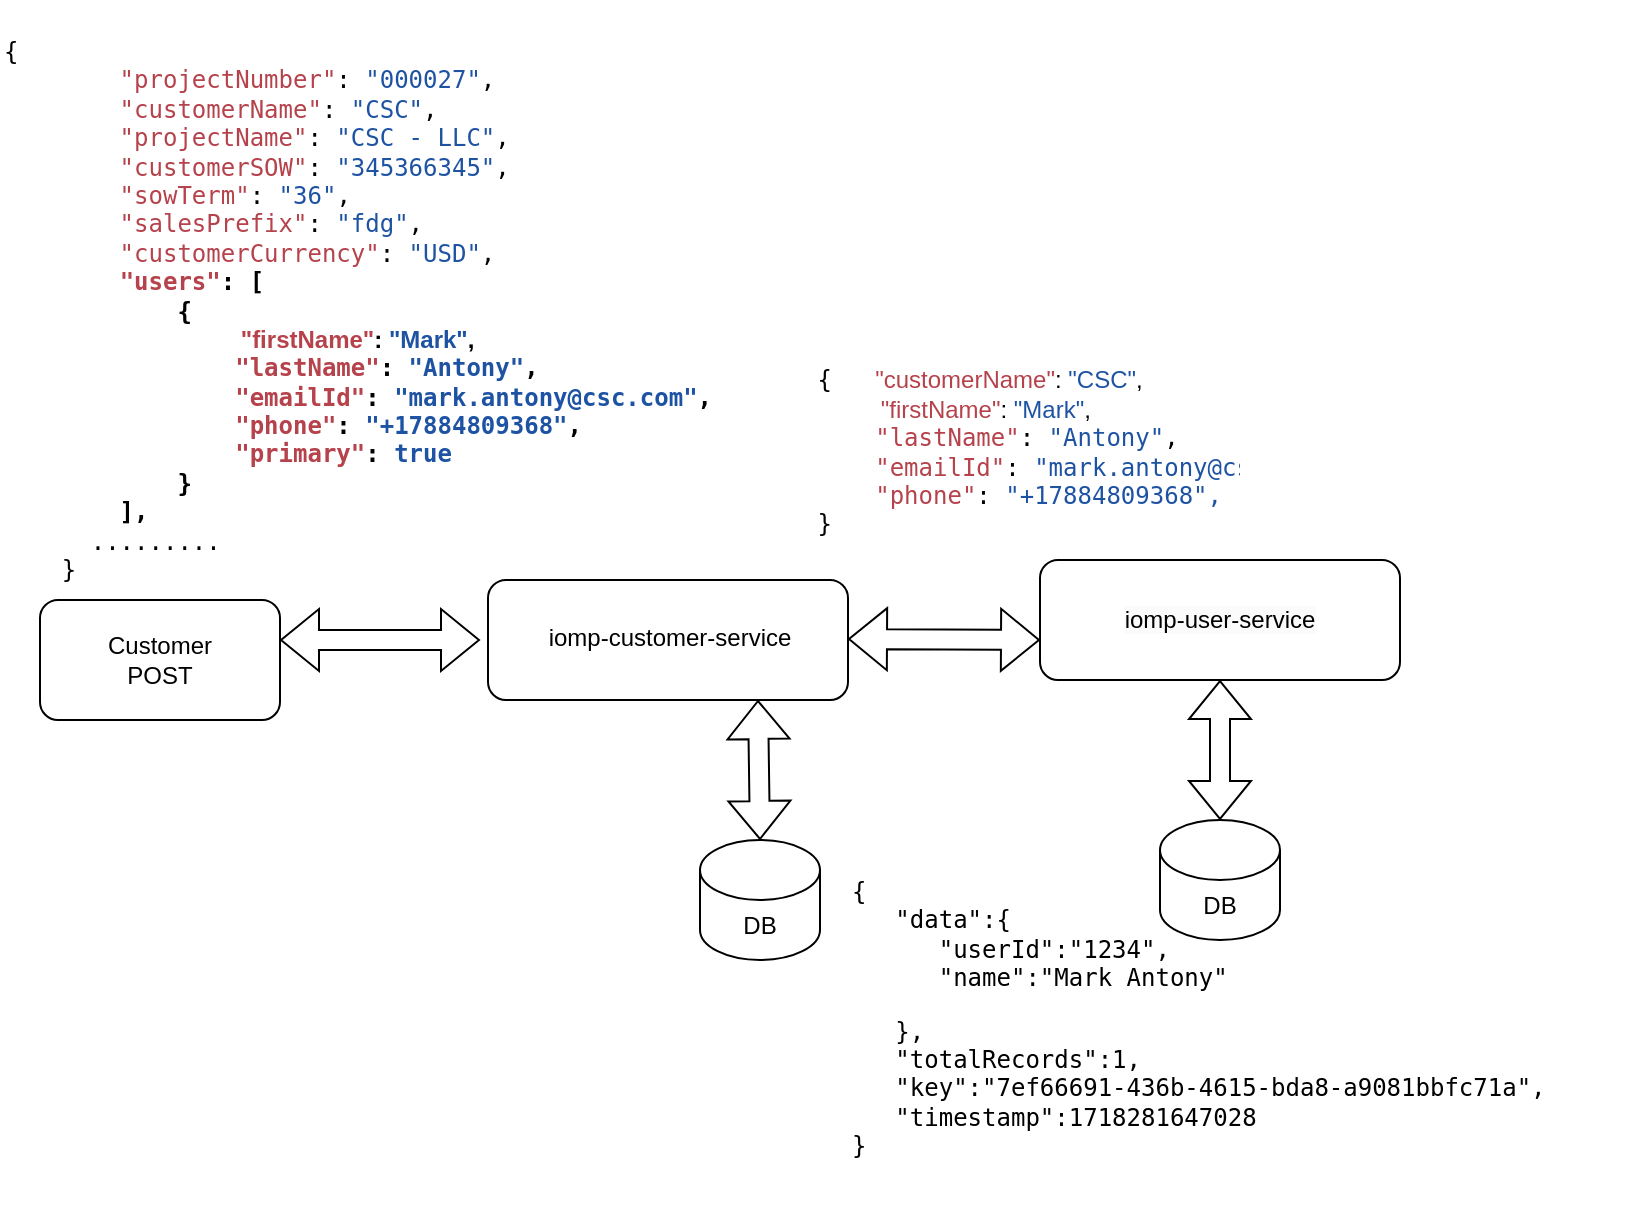 <mxfile version="24.6.4" type="github">
  <diagram name="Page-1" id="BYTXbC25DRY8ZI2Z7DPX">
    <mxGraphModel dx="1026" dy="573" grid="1" gridSize="10" guides="1" tooltips="1" connect="1" arrows="1" fold="1" page="1" pageScale="1" pageWidth="827" pageHeight="1169" math="0" shadow="0">
      <root>
        <mxCell id="0" />
        <mxCell id="1" parent="0" />
        <mxCell id="M__pvSeYkyBA2umGWvLx-5" value="&lt;div&gt;Customer&lt;/div&gt;&lt;div&gt;POST&lt;/div&gt;" style="rounded=1;whiteSpace=wrap;html=1;" parent="1" vertex="1">
          <mxGeometry x="100" y="300" width="120" height="60" as="geometry" />
        </mxCell>
        <mxCell id="M__pvSeYkyBA2umGWvLx-6" value="" style="rounded=1;whiteSpace=wrap;html=1;" parent="1" vertex="1">
          <mxGeometry x="324" y="290" width="180" height="60" as="geometry" />
        </mxCell>
        <mxCell id="M__pvSeYkyBA2umGWvLx-7" value="iomp-customer-service" style="text;html=1;align=center;verticalAlign=middle;whiteSpace=wrap;rounded=0;" parent="1" vertex="1">
          <mxGeometry x="350" y="307.5" width="130" height="22.5" as="geometry" />
        </mxCell>
        <mxCell id="M__pvSeYkyBA2umGWvLx-13" value="" style="shape=flexArrow;endArrow=classic;startArrow=classic;html=1;rounded=0;" parent="1" edge="1">
          <mxGeometry width="100" height="100" relative="1" as="geometry">
            <mxPoint x="220" y="320" as="sourcePoint" />
            <mxPoint x="320" y="320" as="targetPoint" />
          </mxGeometry>
        </mxCell>
        <mxCell id="M__pvSeYkyBA2umGWvLx-14" value="" style="shape=flexArrow;endArrow=classic;startArrow=classic;html=1;rounded=0;" parent="1" edge="1">
          <mxGeometry width="100" height="100" relative="1" as="geometry">
            <mxPoint x="504" y="319.5" as="sourcePoint" />
            <mxPoint x="600" y="320" as="targetPoint" />
          </mxGeometry>
        </mxCell>
        <mxCell id="M__pvSeYkyBA2umGWvLx-25" value="DB" style="shape=cylinder3;whiteSpace=wrap;html=1;boundedLbl=1;backgroundOutline=1;size=15;" parent="1" vertex="1">
          <mxGeometry x="430" y="420" width="60" height="60" as="geometry" />
        </mxCell>
        <mxCell id="eWnXWsVsrv5pQYVKBkyM-1" value="&lt;pre style=&quot;margin-top: 0px;&quot;&gt;&lt;pre&gt;&lt;pre&gt;&lt;pre&gt;&lt;span dir=&quot;ltr&quot; class=&quot;ui-provider a b c d e f g h i j k l m n o p q r s t u v w x y z ab ac ae af ag ah ai aj ak&quot;&gt;&lt;pre&gt;{&lt;br&gt;&amp;nbsp;&amp;nbsp;&amp;nbsp;&amp;nbsp;&amp;nbsp;&amp;nbsp;&amp;nbsp; &lt;span style=&quot;color: rgb(182, 66, 76);&quot;&gt;&quot;projectNumber&quot;&lt;/span&gt;: &lt;span style=&quot;color: rgb(30, 83, 163);&quot;&gt;&quot;000027&quot;&lt;/span&gt;,&lt;br&gt;&amp;nbsp;&amp;nbsp;&amp;nbsp;&amp;nbsp;&amp;nbsp;&amp;nbsp;&amp;nbsp; &lt;span style=&quot;color: rgb(182, 66, 76);&quot;&gt;&quot;customerName&quot;&lt;/span&gt;: &lt;span style=&quot;color: rgb(30, 83, 163);&quot;&gt;&quot;CSC&quot;&lt;/span&gt;,&lt;br&gt;&amp;nbsp;&amp;nbsp;&amp;nbsp;&amp;nbsp;&amp;nbsp;&amp;nbsp;&amp;nbsp; &lt;span style=&quot;color: rgb(182, 66, 76);&quot;&gt;&quot;projectName&quot;&lt;/span&gt;: &lt;span style=&quot;color: rgb(30, 83, 163);&quot;&gt;&quot;CSC - LLC&quot;&lt;/span&gt;,&lt;br&gt;&amp;nbsp;&amp;nbsp;&amp;nbsp;&amp;nbsp;&amp;nbsp;&amp;nbsp;&amp;nbsp; &lt;span style=&quot;color: rgb(182, 66, 76);&quot;&gt;&quot;customerSOW&quot;&lt;/span&gt;: &lt;span style=&quot;color: rgb(30, 83, 163);&quot;&gt;&quot;345366345&quot;&lt;/span&gt;,&lt;br&gt;&amp;nbsp;&amp;nbsp;&amp;nbsp;&amp;nbsp;&amp;nbsp;&amp;nbsp;&amp;nbsp; &lt;span style=&quot;color: rgb(182, 66, 76);&quot;&gt;&quot;sowTerm&quot;&lt;/span&gt;: &lt;span style=&quot;color: rgb(30, 83, 163);&quot;&gt;&quot;36&quot;&lt;/span&gt;,&lt;br&gt;&amp;nbsp;&amp;nbsp;&amp;nbsp;&amp;nbsp;&amp;nbsp;&amp;nbsp;&amp;nbsp; &lt;span style=&quot;color: rgb(182, 66, 76);&quot;&gt;&quot;salesPrefix&quot;&lt;/span&gt;: &lt;span style=&quot;color: rgb(30, 83, 163);&quot;&gt;&quot;fdg&quot;&lt;/span&gt;,&lt;br&gt;&amp;nbsp;&amp;nbsp;&amp;nbsp;&amp;nbsp;&amp;nbsp;&amp;nbsp;&amp;nbsp; &lt;span style=&quot;color: rgb(182, 66, 76);&quot;&gt;&quot;customerCurrency&quot;&lt;/span&gt;: &lt;span style=&quot;color: rgb(30, 83, 163);&quot;&gt;&quot;USD&quot;&lt;/span&gt;,&lt;br&gt;&amp;nbsp;&amp;nbsp;&amp;nbsp;&amp;nbsp;&amp;nbsp;&amp;nbsp;&amp;nbsp;&lt;b&gt; &lt;span style=&quot;color: rgb(182, 66, 76);&quot;&gt;&quot;users&quot;&lt;/span&gt;: [&lt;br&gt;&lt;/b&gt;&lt;b&gt;&amp;nbsp;&amp;nbsp;&amp;nbsp;&amp;nbsp;&amp;nbsp;&amp;nbsp;&amp;nbsp;&amp;nbsp;&amp;nbsp;&amp;nbsp;&amp;nbsp; {&lt;br&gt;&lt;/b&gt;&lt;b style=&quot;background-color: initial;&quot;&gt;&amp;nbsp;        &lt;/b&gt;&lt;b style=&quot;background-color: initial; font-family: Helvetica; white-space: normal;&quot;&gt; &amp;nbsp; &amp;nbsp; &amp;nbsp; &amp;nbsp; &amp;nbsp; &amp;nbsp; &amp;nbsp; &amp;nbsp;&lt;span style=&quot;color: rgb(182, 66, 76);&quot;&gt;&quot;firstName&quot;&lt;/span&gt;: &lt;span style=&quot;color: rgb(30, 83, 163);&quot;&gt;&quot;Mark&quot;&lt;/span&gt;,&lt;br&gt;&lt;/b&gt;&lt;b&gt;&amp;nbsp;&amp;nbsp;&amp;nbsp;&amp;nbsp;&amp;nbsp;&amp;nbsp;&amp;nbsp;&amp;nbsp;&amp;nbsp;&amp;nbsp;&amp;nbsp;&amp;nbsp;&amp;nbsp;&amp;nbsp;&amp;nbsp; &lt;span style=&quot;color: rgb(182, 66, 76);&quot;&gt;&quot;lastName&quot;&lt;/span&gt;: &lt;span style=&quot;color: rgb(30, 83, 163);&quot;&gt;&quot;Antony&quot;&lt;/span&gt;,&lt;br&gt;&lt;/b&gt;&lt;b&gt;&amp;nbsp;&amp;nbsp;&amp;nbsp;&amp;nbsp;&amp;nbsp;&amp;nbsp;&amp;nbsp;&amp;nbsp;&amp;nbsp;&amp;nbsp;&amp;nbsp;&amp;nbsp;&amp;nbsp;&amp;nbsp;&amp;nbsp; &lt;span style=&quot;color: rgb(182, 66, 76);&quot;&gt;&quot;emailId&quot;&lt;/span&gt;: &lt;span style=&quot;color: rgb(30, 83, 163);&quot;&gt;&quot;mark.antony@csc.com&quot;&lt;/span&gt;,&lt;br&gt;&lt;/b&gt;&lt;b&gt;&amp;nbsp;&amp;nbsp;&amp;nbsp;&amp;nbsp;&amp;nbsp;&amp;nbsp;&amp;nbsp;&amp;nbsp;&amp;nbsp;&amp;nbsp;&amp;nbsp;&amp;nbsp;&amp;nbsp;&amp;nbsp;&amp;nbsp; &lt;span style=&quot;color: rgb(182, 66, 76);&quot;&gt;&quot;phone&quot;&lt;/span&gt;: &lt;span style=&quot;color: rgb(30, 83, 163);&quot;&gt;&quot;+17884809368&quot;&lt;/span&gt;,&lt;br&gt;&lt;/b&gt;&lt;b&gt;&amp;nbsp;&amp;nbsp;&amp;nbsp;&amp;nbsp;&amp;nbsp;&amp;nbsp;&amp;nbsp;&amp;nbsp;&amp;nbsp;&amp;nbsp;&amp;nbsp;&amp;nbsp;&amp;nbsp;&amp;nbsp;&amp;nbsp; &lt;span style=&quot;color: rgb(182, 66, 76);&quot;&gt;&quot;primary&quot;&lt;/span&gt;: &lt;span style=&quot;color: rgb(30, 83, 163);&quot;&gt;true&lt;br&gt;&lt;/span&gt;&lt;/b&gt;&lt;b&gt;&amp;nbsp;&amp;nbsp;&amp;nbsp;&amp;nbsp;&amp;nbsp;&amp;nbsp;&amp;nbsp;&amp;nbsp;&amp;nbsp;&amp;nbsp;&amp;nbsp; }&lt;br&gt;&lt;/b&gt;&lt;b&gt;&amp;nbsp;&amp;nbsp;&amp;nbsp;&amp;nbsp;&amp;nbsp;&amp;nbsp;&amp;nbsp; ],&lt;br&gt;&lt;/b&gt;&amp;nbsp;&amp;nbsp;&amp;nbsp;&amp;nbsp;&amp;nbsp;&amp;nbsp;.........&lt;br&gt;&amp;nbsp;&amp;nbsp;&amp;nbsp; }&lt;/pre&gt;&lt;/span&gt;&lt;/pre&gt;&lt;/pre&gt;&lt;/pre&gt;&lt;/pre&gt;" style="text;html=1;whiteSpace=wrap;overflow=hidden;rounded=0;align=left;" parent="1" vertex="1">
          <mxGeometry x="80" width="360" height="290" as="geometry" />
        </mxCell>
        <mxCell id="0USdb_t3DaOtPhE5vXOL-1" value="&lt;span style=&quot;color: rgb(0, 0, 0); font-family: Helvetica; font-size: 12px; font-style: normal; font-variant-ligatures: normal; font-variant-caps: normal; font-weight: 400; letter-spacing: normal; orphans: 2; text-align: center; text-indent: 0px; text-transform: none; widows: 2; word-spacing: 0px; -webkit-text-stroke-width: 0px; white-space: normal; background-color: rgb(251, 251, 251); text-decoration-thickness: initial; text-decoration-style: initial; text-decoration-color: initial; display: inline !important; float: none;&quot;&gt;iomp-user-service&lt;/span&gt;" style="rounded=1;whiteSpace=wrap;html=1;" vertex="1" parent="1">
          <mxGeometry x="600" y="280" width="180" height="60" as="geometry" />
        </mxCell>
        <mxCell id="0USdb_t3DaOtPhE5vXOL-2" value="DB" style="shape=cylinder3;whiteSpace=wrap;html=1;boundedLbl=1;backgroundOutline=1;size=15;" vertex="1" parent="1">
          <mxGeometry x="660" y="410" width="60" height="60" as="geometry" />
        </mxCell>
        <mxCell id="0USdb_t3DaOtPhE5vXOL-3" value="" style="shape=flexArrow;endArrow=classic;startArrow=classic;html=1;rounded=0;entryX=0.75;entryY=1;entryDx=0;entryDy=0;exitX=0.5;exitY=0;exitDx=0;exitDy=0;exitPerimeter=0;" edge="1" parent="1" source="M__pvSeYkyBA2umGWvLx-25" target="M__pvSeYkyBA2umGWvLx-6">
          <mxGeometry width="100" height="100" relative="1" as="geometry">
            <mxPoint x="450" y="390" as="sourcePoint" />
            <mxPoint x="550" y="290" as="targetPoint" />
          </mxGeometry>
        </mxCell>
        <mxCell id="0USdb_t3DaOtPhE5vXOL-5" value="" style="shape=flexArrow;endArrow=classic;startArrow=classic;html=1;rounded=0;exitX=0.5;exitY=0;exitDx=0;exitDy=0;exitPerimeter=0;entryX=0.5;entryY=1;entryDx=0;entryDy=0;" edge="1" parent="1" source="0USdb_t3DaOtPhE5vXOL-2" target="0USdb_t3DaOtPhE5vXOL-1">
          <mxGeometry width="100" height="100" relative="1" as="geometry">
            <mxPoint x="470" y="430" as="sourcePoint" />
            <mxPoint x="550" y="370" as="targetPoint" />
          </mxGeometry>
        </mxCell>
        <mxCell id="0USdb_t3DaOtPhE5vXOL-6" value="&lt;pre style=&quot;margin-top: 0px;&quot;&gt;&lt;pre&gt;&lt;pre&gt;&lt;pre&gt;&lt;span dir=&quot;ltr&quot; class=&quot;ui-provider a b c d e f g h i j k l m n o p q r s t u v w x y z ab ac ae af ag ah ai aj ak&quot;&gt;&lt;pre&gt;&lt;br&gt;&amp;nbsp;&amp;nbsp;&amp;nbsp;&amp;nbsp;&amp;nbsp;&amp;nbsp;&amp;nbsp;&amp;nbsp;&amp;nbsp;&amp;nbsp;&amp;nbsp; {&amp;nbsp;  &lt;span style=&quot;background-color: initial; font-family: Helvetica; white-space: normal; color: rgb(182, 66, 76);&quot;&gt;&quot;customerName&quot;&lt;/span&gt;&lt;span style=&quot;background-color: initial; font-family: Helvetica; white-space: normal;&quot;&gt;:&lt;/span&gt;&lt;span style=&quot;background-color: initial; font-family: Helvetica; white-space: normal;&quot;&gt;&amp;nbsp;&lt;/span&gt;&lt;span style=&quot;background-color: initial; font-family: Helvetica; white-space: normal; color: rgb(30, 83, 163);&quot;&gt;&quot;CSC&quot;&lt;/span&gt;&lt;span style=&quot;background-color: initial; font-family: Helvetica; white-space: normal;&quot;&gt;,&lt;/span&gt;&lt;br&gt;&lt;span style=&quot;background-color: initial;&quot;&gt;&amp;nbsp;        &lt;/span&gt;&lt;span style=&quot;background-color: initial; font-family: Helvetica; white-space: normal;&quot;&gt; &amp;nbsp; &amp;nbsp; &amp;nbsp; &amp;nbsp; &amp;nbsp; &amp;nbsp; &amp;nbsp; &amp;nbsp;&lt;span style=&quot;color: rgb(182, 66, 76);&quot;&gt;&quot;firstName&quot;&lt;/span&gt;: &lt;span style=&quot;color: rgb(30, 83, 163);&quot;&gt;&quot;Mark&quot;&lt;/span&gt;,&lt;br&gt;&lt;/span&gt;&amp;nbsp;&amp;nbsp;&amp;nbsp;&amp;nbsp;&amp;nbsp;&amp;nbsp;&amp;nbsp;&amp;nbsp;&amp;nbsp;&amp;nbsp;&amp;nbsp;&amp;nbsp;&amp;nbsp;&amp;nbsp;&amp;nbsp; &lt;span style=&quot;color: rgb(182, 66, 76);&quot;&gt;&quot;lastName&quot;&lt;/span&gt;: &lt;span style=&quot;color: rgb(30, 83, 163);&quot;&gt;&quot;Antony&quot;&lt;/span&gt;,&lt;br&gt;&amp;nbsp;&amp;nbsp;&amp;nbsp;&amp;nbsp;&amp;nbsp;&amp;nbsp;&amp;nbsp;&amp;nbsp;&amp;nbsp;&amp;nbsp;&amp;nbsp;&amp;nbsp;&amp;nbsp;&amp;nbsp;&amp;nbsp; &lt;span style=&quot;color: rgb(182, 66, 76);&quot;&gt;&quot;emailId&quot;&lt;/span&gt;: &lt;span style=&quot;color: rgb(30, 83, 163);&quot;&gt;&quot;mark.antony@csc.com&quot;&lt;/span&gt;,&lt;br&gt;&amp;nbsp;&amp;nbsp;&amp;nbsp;&amp;nbsp;&amp;nbsp;&amp;nbsp;&amp;nbsp;&amp;nbsp;&amp;nbsp;&amp;nbsp;&amp;nbsp;&amp;nbsp;&amp;nbsp;&amp;nbsp;&amp;nbsp; &lt;span style=&quot;color: rgb(182, 66, 76);&quot;&gt;&quot;phone&quot;&lt;/span&gt;: &lt;span style=&quot;color: rgb(30, 83, 163);&quot;&gt;&quot;+17884809368&quot;,&lt;/span&gt;&lt;span style=&quot;color: rgb(30, 83, 163);&quot;&gt;&lt;br&gt;&lt;/span&gt;&amp;nbsp;&amp;nbsp;&amp;nbsp;&amp;nbsp;&amp;nbsp;&amp;nbsp;&amp;nbsp;&amp;nbsp;&amp;nbsp;&amp;nbsp;&amp;nbsp; }&lt;/pre&gt;&lt;/span&gt;&lt;/pre&gt;&lt;/pre&gt;&lt;/pre&gt;&lt;/pre&gt;" style="text;html=1;whiteSpace=wrap;overflow=hidden;rounded=0;align=left;" vertex="1" parent="1">
          <mxGeometry x="400" y="150" width="300" height="120" as="geometry" />
        </mxCell>
        <mxCell id="0USdb_t3DaOtPhE5vXOL-7" value="&lt;pre style=&quot;margin-top: 0px;&quot;&gt;&lt;pre&gt;&lt;pre&gt;&lt;pre&gt;&lt;span dir=&quot;ltr&quot; class=&quot;ui-provider a b c d e f g h i j k l m n o p q r s t u v w x y z ab ac ae af ag ah ai aj ak&quot;&gt;&lt;pre&gt;{&lt;br&gt;   &quot;data&quot;:{&lt;br&gt;      &quot;userId&quot;:&quot;1234&quot;,&lt;br&gt;      &quot;name&quot;:&quot;Mark Antony&quot;&lt;/pre&gt;&lt;pre&gt;   },&lt;br&gt;   &quot;totalRecords&quot;:1,&lt;br&gt;   &quot;key&quot;:&quot;7ef66691-436b-4615-bda8-a9081bbfc71a&quot;,&lt;br&gt;   &quot;timestamp&quot;:1718281647028&lt;br&gt;}&lt;br&gt;&lt;/pre&gt;&lt;/span&gt;&lt;/pre&gt;&lt;/pre&gt;&lt;/pre&gt;&lt;/pre&gt;" style="text;html=1;whiteSpace=wrap;overflow=hidden;rounded=0;align=left;" vertex="1" parent="1">
          <mxGeometry x="504" y="420" width="390" height="190" as="geometry" />
        </mxCell>
      </root>
    </mxGraphModel>
  </diagram>
</mxfile>
